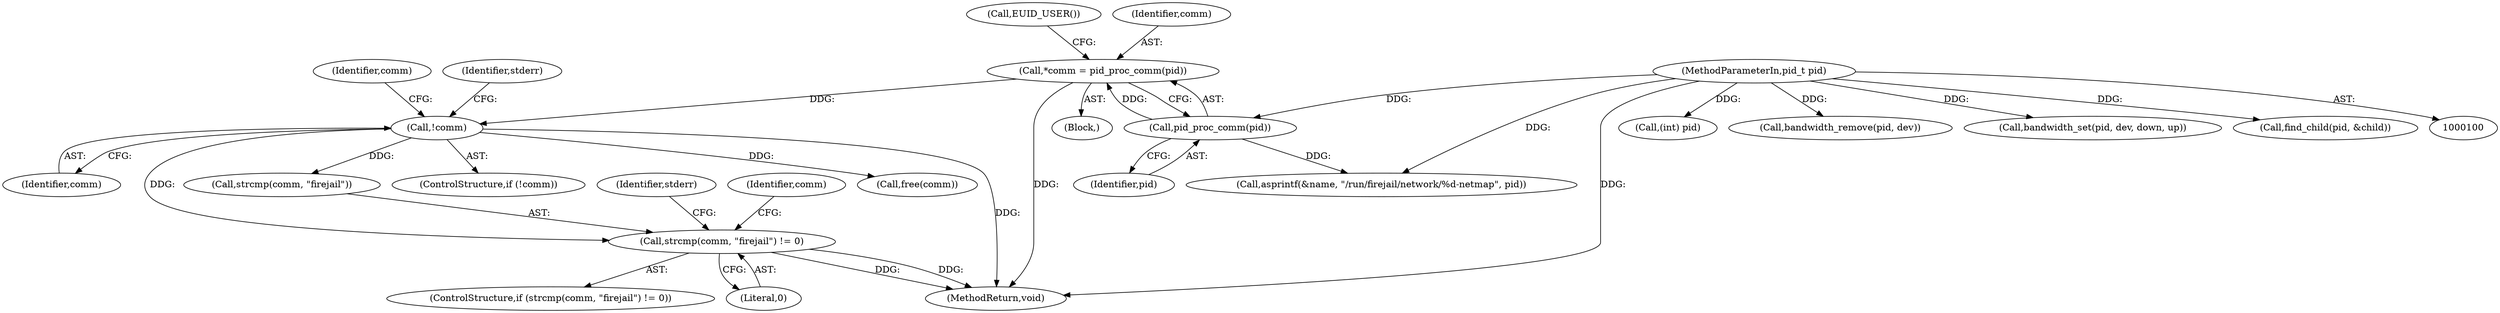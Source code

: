 digraph "0_firejail_5d43fdcd215203868d440ffc42036f5f5ffc89fc@API" {
"1000125" [label="(Call,strcmp(comm, \"firejail\") != 0)"];
"1000116" [label="(Call,!comm)"];
"1000110" [label="(Call,*comm = pid_proc_comm(pid))"];
"1000112" [label="(Call,pid_proc_comm(pid))"];
"1000101" [label="(MethodParameterIn,pid_t pid)"];
"1000114" [label="(Call,EUID_USER())"];
"1000137" [label="(Identifier,comm)"];
"1000136" [label="(Call,free(comm))"];
"1000227" [label="(Call,(int) pid)"];
"1000113" [label="(Identifier,pid)"];
"1000125" [label="(Call,strcmp(comm, \"firejail\") != 0)"];
"1000117" [label="(Identifier,comm)"];
"1000116" [label="(Call,!comm)"];
"1000132" [label="(Identifier,stderr)"];
"1000120" [label="(Identifier,stderr)"];
"1000127" [label="(Identifier,comm)"];
"1000101" [label="(MethodParameterIn,pid_t pid)"];
"1000111" [label="(Identifier,comm)"];
"1000115" [label="(ControlStructure,if (!comm))"];
"1000209" [label="(Call,bandwidth_remove(pid, dev))"];
"1000124" [label="(ControlStructure,if (strcmp(comm, \"firejail\") != 0))"];
"1000112" [label="(Call,pid_proc_comm(pid))"];
"1000110" [label="(Call,*comm = pid_proc_comm(pid))"];
"1000141" [label="(Call,asprintf(&name, \"/run/firejail/network/%d-netmap\", pid))"];
"1000197" [label="(Call,bandwidth_set(pid, dev, down, up))"];
"1000168" [label="(Call,find_child(pid, &child))"];
"1000129" [label="(Literal,0)"];
"1000126" [label="(Call,strcmp(comm, \"firejail\"))"];
"1000428" [label="(MethodReturn,void)"];
"1000106" [label="(Block,)"];
"1000125" -> "1000124"  [label="AST: "];
"1000125" -> "1000129"  [label="CFG: "];
"1000126" -> "1000125"  [label="AST: "];
"1000129" -> "1000125"  [label="AST: "];
"1000132" -> "1000125"  [label="CFG: "];
"1000137" -> "1000125"  [label="CFG: "];
"1000125" -> "1000428"  [label="DDG: "];
"1000125" -> "1000428"  [label="DDG: "];
"1000116" -> "1000125"  [label="DDG: "];
"1000116" -> "1000115"  [label="AST: "];
"1000116" -> "1000117"  [label="CFG: "];
"1000117" -> "1000116"  [label="AST: "];
"1000120" -> "1000116"  [label="CFG: "];
"1000127" -> "1000116"  [label="CFG: "];
"1000116" -> "1000428"  [label="DDG: "];
"1000110" -> "1000116"  [label="DDG: "];
"1000116" -> "1000126"  [label="DDG: "];
"1000116" -> "1000136"  [label="DDG: "];
"1000110" -> "1000106"  [label="AST: "];
"1000110" -> "1000112"  [label="CFG: "];
"1000111" -> "1000110"  [label="AST: "];
"1000112" -> "1000110"  [label="AST: "];
"1000114" -> "1000110"  [label="CFG: "];
"1000110" -> "1000428"  [label="DDG: "];
"1000112" -> "1000110"  [label="DDG: "];
"1000112" -> "1000113"  [label="CFG: "];
"1000113" -> "1000112"  [label="AST: "];
"1000101" -> "1000112"  [label="DDG: "];
"1000112" -> "1000141"  [label="DDG: "];
"1000101" -> "1000100"  [label="AST: "];
"1000101" -> "1000428"  [label="DDG: "];
"1000101" -> "1000141"  [label="DDG: "];
"1000101" -> "1000168"  [label="DDG: "];
"1000101" -> "1000197"  [label="DDG: "];
"1000101" -> "1000209"  [label="DDG: "];
"1000101" -> "1000227"  [label="DDG: "];
}
